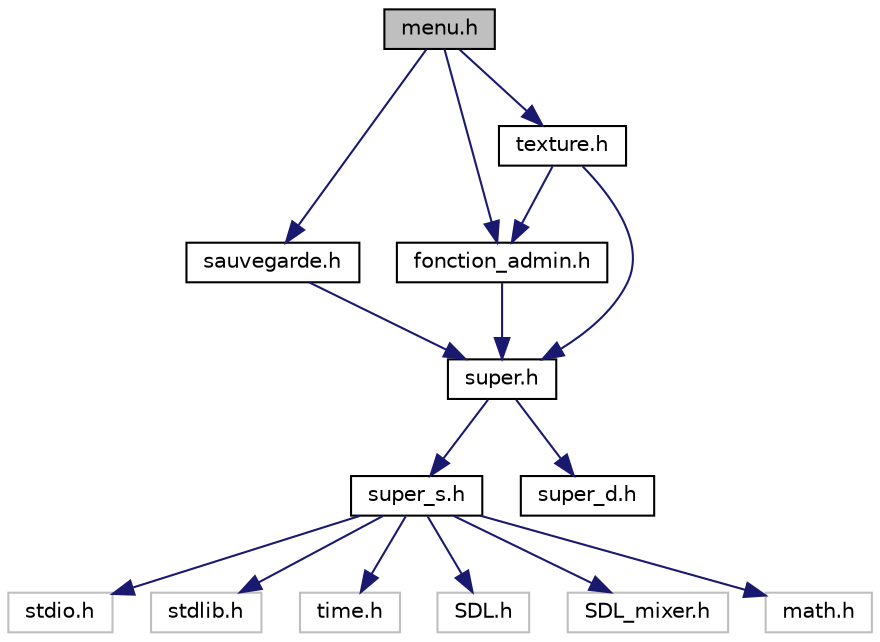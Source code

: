 digraph "menu.h"
{
 // LATEX_PDF_SIZE
  edge [fontname="Helvetica",fontsize="10",labelfontname="Helvetica",labelfontsize="10"];
  node [fontname="Helvetica",fontsize="10",shape=record];
  Node1 [label="menu.h",height=0.2,width=0.4,color="black", fillcolor="grey75", style="filled", fontcolor="black",tooltip="Fichier contenant les fonctions chargeant le menu et ses images."];
  Node1 -> Node2 [color="midnightblue",fontsize="10",style="solid",fontname="Helvetica"];
  Node2 [label="fonction_admin.h",height=0.2,width=0.4,color="black", fillcolor="white", style="filled",URL="$fonction__admin_8h.html",tooltip="Gestion des fenêtres."];
  Node2 -> Node3 [color="midnightblue",fontsize="10",style="solid",fontname="Helvetica"];
  Node3 [label="super.h",height=0.2,width=0.4,color="black", fillcolor="white", style="filled",URL="$super_8h.html",tooltip="Header principale du programmes."];
  Node3 -> Node4 [color="midnightblue",fontsize="10",style="solid",fontname="Helvetica"];
  Node4 [label="super_s.h",height=0.2,width=0.4,color="black", fillcolor="white", style="filled",URL="$super__s_8h.html",tooltip="Structure de données du code."];
  Node4 -> Node5 [color="midnightblue",fontsize="10",style="solid",fontname="Helvetica"];
  Node5 [label="stdio.h",height=0.2,width=0.4,color="grey75", fillcolor="white", style="filled",tooltip=" "];
  Node4 -> Node6 [color="midnightblue",fontsize="10",style="solid",fontname="Helvetica"];
  Node6 [label="stdlib.h",height=0.2,width=0.4,color="grey75", fillcolor="white", style="filled",tooltip=" "];
  Node4 -> Node7 [color="midnightblue",fontsize="10",style="solid",fontname="Helvetica"];
  Node7 [label="time.h",height=0.2,width=0.4,color="grey75", fillcolor="white", style="filled",tooltip=" "];
  Node4 -> Node8 [color="midnightblue",fontsize="10",style="solid",fontname="Helvetica"];
  Node8 [label="SDL.h",height=0.2,width=0.4,color="grey75", fillcolor="white", style="filled",tooltip=" "];
  Node4 -> Node9 [color="midnightblue",fontsize="10",style="solid",fontname="Helvetica"];
  Node9 [label="SDL_mixer.h",height=0.2,width=0.4,color="grey75", fillcolor="white", style="filled",tooltip=" "];
  Node4 -> Node10 [color="midnightblue",fontsize="10",style="solid",fontname="Helvetica"];
  Node10 [label="math.h",height=0.2,width=0.4,color="grey75", fillcolor="white", style="filled",tooltip=" "];
  Node3 -> Node11 [color="midnightblue",fontsize="10",style="solid",fontname="Helvetica"];
  Node11 [label="super_d.h",height=0.2,width=0.4,color="black", fillcolor="white", style="filled",URL="$super__d_8h.html",tooltip="Header des defines du programmes."];
  Node1 -> Node12 [color="midnightblue",fontsize="10",style="solid",fontname="Helvetica"];
  Node12 [label="sauvegarde.h",height=0.2,width=0.4,color="black", fillcolor="white", style="filled",URL="$sauvegarde_8h.html",tooltip="Fichier qui influe sur les salles du programme."];
  Node12 -> Node3 [color="midnightblue",fontsize="10",style="solid",fontname="Helvetica"];
  Node1 -> Node13 [color="midnightblue",fontsize="10",style="solid",fontname="Helvetica"];
  Node13 [label="texture.h",height=0.2,width=0.4,color="black", fillcolor="white", style="filled",URL="$texture_8h.html",tooltip="Header des fonctions agissant sur les textures du programmes."];
  Node13 -> Node3 [color="midnightblue",fontsize="10",style="solid",fontname="Helvetica"];
  Node13 -> Node2 [color="midnightblue",fontsize="10",style="solid",fontname="Helvetica"];
}
